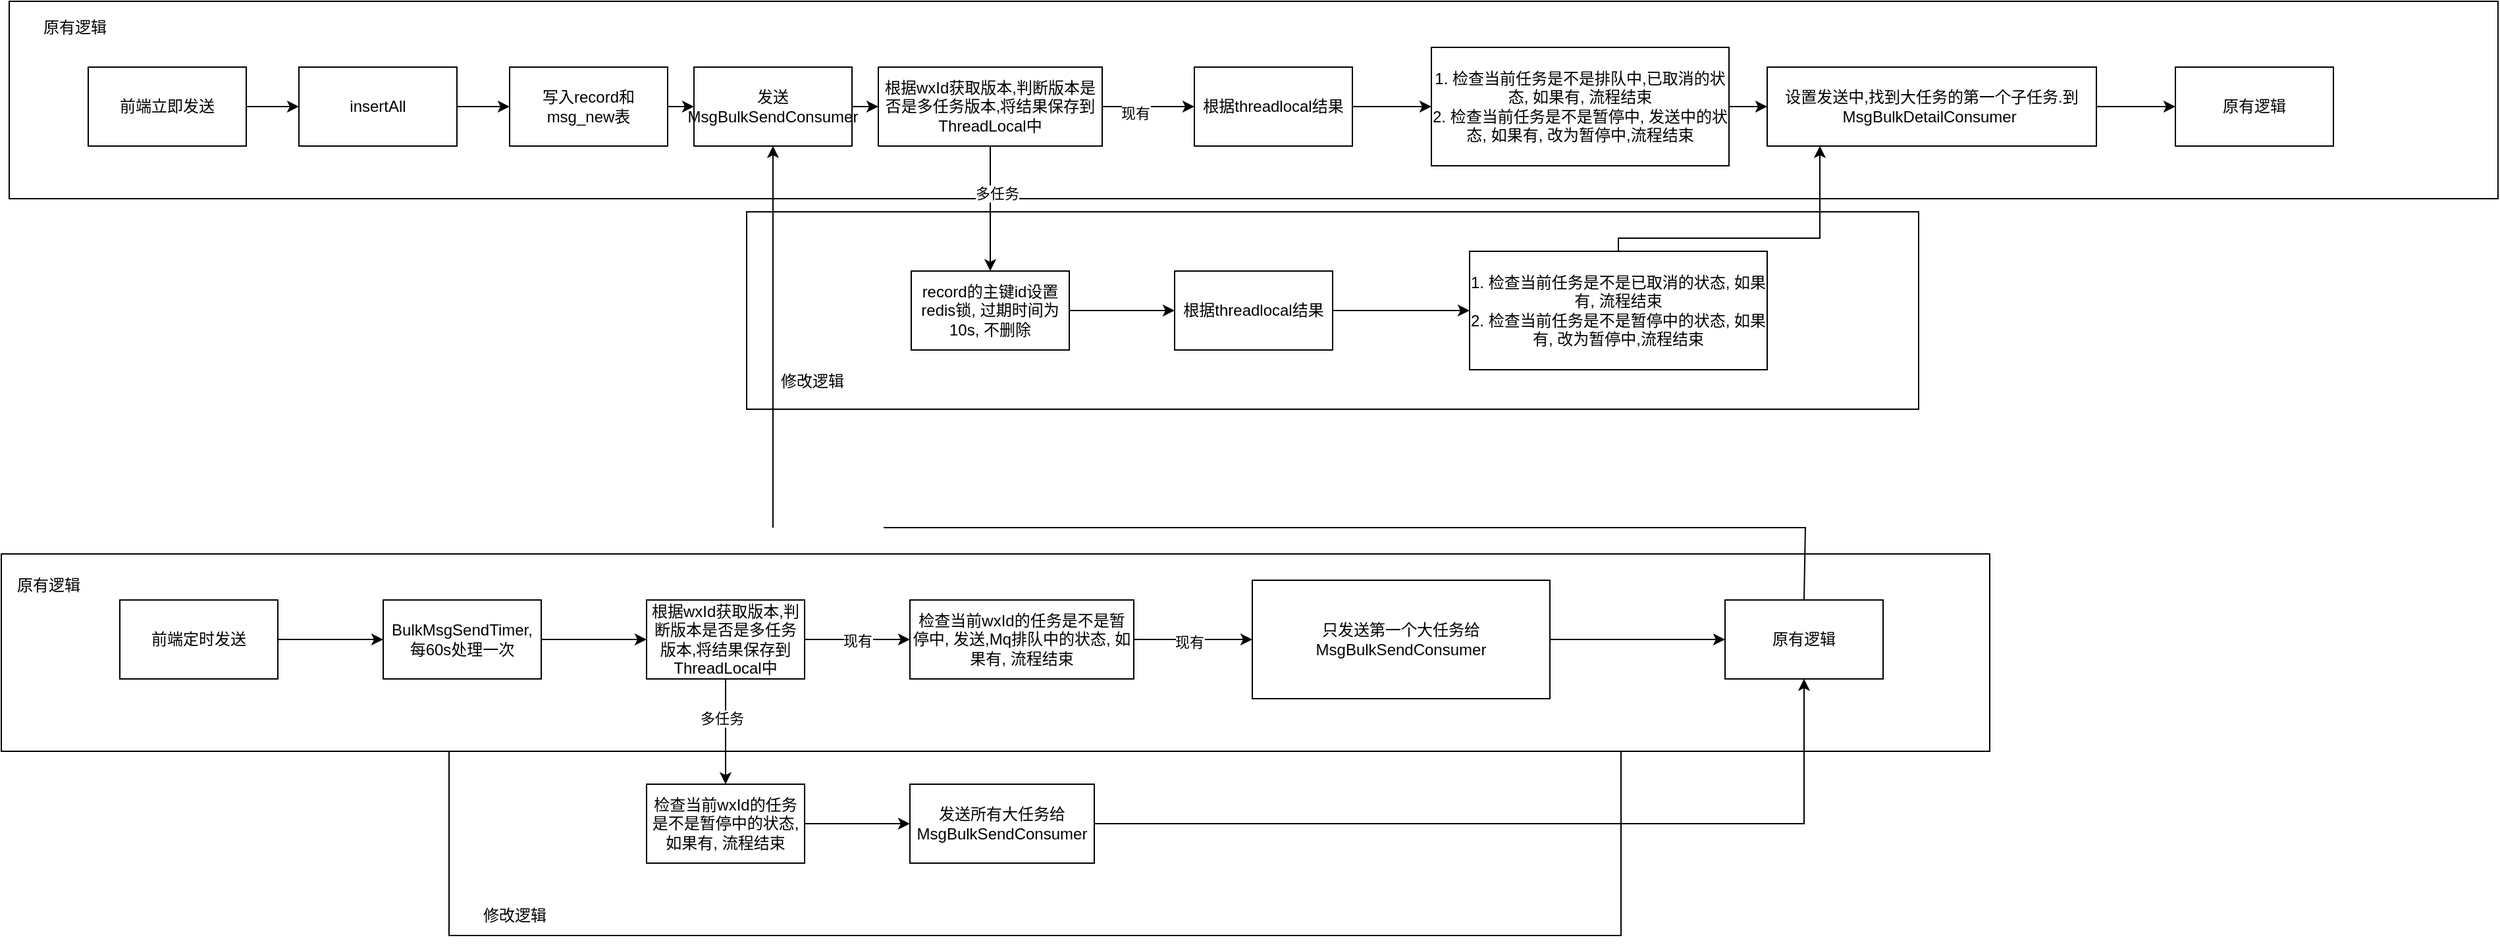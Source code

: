 <mxfile version="21.7.1" type="github">
  <diagram name="第 1 页" id="apNaEhyamkYL7sytxcvm">
    <mxGraphModel dx="2985" dy="1468" grid="1" gridSize="10" guides="1" tooltips="1" connect="1" arrows="1" fold="1" page="1" pageScale="1" pageWidth="1169" pageHeight="827" math="0" shadow="0">
      <root>
        <mxCell id="0" />
        <mxCell id="1" parent="0" />
        <mxCell id="iOnOOWXSFDz_phXrUZbb-76" value="" style="rounded=0;whiteSpace=none;html=1;" vertex="1" parent="1">
          <mxGeometry x="394" y="680" width="890" height="140" as="geometry" />
        </mxCell>
        <mxCell id="iOnOOWXSFDz_phXrUZbb-73" value="" style="rounded=0;whiteSpace=none;html=1;" vertex="1" parent="1">
          <mxGeometry x="54" y="530" width="1510" height="150" as="geometry" />
        </mxCell>
        <mxCell id="iOnOOWXSFDz_phXrUZbb-26" value="" style="rounded=0;whiteSpace=none;html=1;" vertex="1" parent="1">
          <mxGeometry x="60" y="110" width="1890" height="150" as="geometry" />
        </mxCell>
        <mxCell id="iOnOOWXSFDz_phXrUZbb-25" value="" style="rounded=0;whiteSpace=none;html=1;" vertex="1" parent="1">
          <mxGeometry x="620" y="270" width="890" height="150" as="geometry" />
        </mxCell>
        <mxCell id="iOnOOWXSFDz_phXrUZbb-3" value="" style="edgeStyle=orthogonalEdgeStyle;rounded=0;orthogonalLoop=1;jettySize=auto;html=1;" edge="1" parent="1" source="iOnOOWXSFDz_phXrUZbb-1" target="iOnOOWXSFDz_phXrUZbb-2">
          <mxGeometry relative="1" as="geometry" />
        </mxCell>
        <mxCell id="iOnOOWXSFDz_phXrUZbb-1" value="前端立即发送" style="rounded=0;whiteSpace=wrap;html=1;" vertex="1" parent="1">
          <mxGeometry x="120" y="160" width="120" height="60" as="geometry" />
        </mxCell>
        <mxCell id="iOnOOWXSFDz_phXrUZbb-5" value="" style="edgeStyle=orthogonalEdgeStyle;rounded=0;orthogonalLoop=1;jettySize=auto;html=1;" edge="1" parent="1" source="iOnOOWXSFDz_phXrUZbb-2" target="iOnOOWXSFDz_phXrUZbb-4">
          <mxGeometry relative="1" as="geometry" />
        </mxCell>
        <mxCell id="iOnOOWXSFDz_phXrUZbb-2" value="insertAll" style="whiteSpace=wrap;html=1;rounded=0;" vertex="1" parent="1">
          <mxGeometry x="280" y="160" width="120" height="60" as="geometry" />
        </mxCell>
        <mxCell id="iOnOOWXSFDz_phXrUZbb-50" value="" style="edgeStyle=orthogonalEdgeStyle;rounded=0;orthogonalLoop=1;jettySize=auto;html=1;" edge="1" parent="1" source="iOnOOWXSFDz_phXrUZbb-4" target="iOnOOWXSFDz_phXrUZbb-49">
          <mxGeometry relative="1" as="geometry" />
        </mxCell>
        <mxCell id="iOnOOWXSFDz_phXrUZbb-4" value="写入record和msg_new表" style="whiteSpace=wrap;html=1;rounded=0;" vertex="1" parent="1">
          <mxGeometry x="440" y="160" width="120" height="60" as="geometry" />
        </mxCell>
        <mxCell id="iOnOOWXSFDz_phXrUZbb-24" value="" style="edgeStyle=orthogonalEdgeStyle;rounded=0;orthogonalLoop=1;jettySize=auto;html=1;" edge="1" parent="1" source="iOnOOWXSFDz_phXrUZbb-6" target="iOnOOWXSFDz_phXrUZbb-23">
          <mxGeometry relative="1" as="geometry" />
        </mxCell>
        <mxCell id="iOnOOWXSFDz_phXrUZbb-42" value="多任务" style="edgeLabel;html=1;align=center;verticalAlign=middle;resizable=0;points=[];" vertex="1" connectable="0" parent="iOnOOWXSFDz_phXrUZbb-24">
          <mxGeometry x="-0.239" y="5" relative="1" as="geometry">
            <mxPoint as="offset" />
          </mxGeometry>
        </mxCell>
        <mxCell id="iOnOOWXSFDz_phXrUZbb-53" value="" style="edgeStyle=orthogonalEdgeStyle;rounded=0;orthogonalLoop=1;jettySize=auto;html=1;" edge="1" parent="1" source="iOnOOWXSFDz_phXrUZbb-6" target="iOnOOWXSFDz_phXrUZbb-52">
          <mxGeometry relative="1" as="geometry" />
        </mxCell>
        <mxCell id="iOnOOWXSFDz_phXrUZbb-54" value="现有" style="edgeLabel;html=1;align=center;verticalAlign=middle;resizable=0;points=[];" vertex="1" connectable="0" parent="iOnOOWXSFDz_phXrUZbb-53">
          <mxGeometry x="-0.302" y="-5" relative="1" as="geometry">
            <mxPoint as="offset" />
          </mxGeometry>
        </mxCell>
        <mxCell id="iOnOOWXSFDz_phXrUZbb-6" value="根据wxId获取版本,判断版本是否是多任务版本,将结果保存到ThreadLocal中" style="whiteSpace=wrap;html=1;rounded=0;" vertex="1" parent="1">
          <mxGeometry x="720" y="160" width="170" height="60" as="geometry" />
        </mxCell>
        <mxCell id="iOnOOWXSFDz_phXrUZbb-12" value="" style="edgeStyle=orthogonalEdgeStyle;rounded=0;orthogonalLoop=1;jettySize=auto;html=1;" edge="1" parent="1" source="iOnOOWXSFDz_phXrUZbb-9" target="iOnOOWXSFDz_phXrUZbb-11">
          <mxGeometry relative="1" as="geometry">
            <Array as="points">
              <mxPoint x="1282" y="290" />
              <mxPoint x="1435" y="290" />
            </Array>
          </mxGeometry>
        </mxCell>
        <mxCell id="iOnOOWXSFDz_phXrUZbb-9" value="1. 检查当前任务是不是已取消的状态, 如果有, 流程结束&lt;br&gt;2. 检查当前任务是不是暂停中的状态, 如果有, 改为暂停中,流程结束" style="whiteSpace=wrap;html=1;rounded=0;" vertex="1" parent="1">
          <mxGeometry x="1169" y="300" width="226" height="90" as="geometry" />
        </mxCell>
        <mxCell id="iOnOOWXSFDz_phXrUZbb-22" value="" style="edgeStyle=orthogonalEdgeStyle;rounded=0;orthogonalLoop=1;jettySize=auto;html=1;" edge="1" parent="1" source="iOnOOWXSFDz_phXrUZbb-11" target="iOnOOWXSFDz_phXrUZbb-21">
          <mxGeometry relative="1" as="geometry" />
        </mxCell>
        <mxCell id="iOnOOWXSFDz_phXrUZbb-11" value="设置发送中,找到大任务的第一个子任务.到MsgBulkDetailConsumer&lt;span style=&quot;background-color: initial;&quot;&gt;&amp;nbsp;&lt;/span&gt;" style="whiteSpace=wrap;html=1;rounded=0;" vertex="1" parent="1">
          <mxGeometry x="1395" y="160" width="250" height="60" as="geometry" />
        </mxCell>
        <mxCell id="iOnOOWXSFDz_phXrUZbb-14" value="" style="edgeStyle=orthogonalEdgeStyle;rounded=0;orthogonalLoop=1;jettySize=auto;html=1;" edge="1" parent="1" source="iOnOOWXSFDz_phXrUZbb-13" target="iOnOOWXSFDz_phXrUZbb-11">
          <mxGeometry relative="1" as="geometry" />
        </mxCell>
        <mxCell id="iOnOOWXSFDz_phXrUZbb-13" value="1. 检查当前任务是不是排队中,已取消的状态, 如果有, 流程结束&lt;br&gt;2. 检查当前任务是不是暂停中, 发送中的状态, 如果有, 改为暂停中,流程结束" style="whiteSpace=wrap;html=1;rounded=0;" vertex="1" parent="1">
          <mxGeometry x="1140" y="145" width="226" height="90" as="geometry" />
        </mxCell>
        <mxCell id="iOnOOWXSFDz_phXrUZbb-21" value="原有逻辑" style="whiteSpace=wrap;html=1;rounded=0;" vertex="1" parent="1">
          <mxGeometry x="1705" y="160" width="120" height="60" as="geometry" />
        </mxCell>
        <mxCell id="iOnOOWXSFDz_phXrUZbb-45" value="" style="edgeStyle=orthogonalEdgeStyle;rounded=0;orthogonalLoop=1;jettySize=auto;html=1;" edge="1" parent="1" source="iOnOOWXSFDz_phXrUZbb-23" target="iOnOOWXSFDz_phXrUZbb-44">
          <mxGeometry relative="1" as="geometry" />
        </mxCell>
        <mxCell id="iOnOOWXSFDz_phXrUZbb-23" value="record的主键id设置redis锁, 过期时间为10s, 不删除" style="whiteSpace=wrap;html=1;rounded=0;" vertex="1" parent="1">
          <mxGeometry x="745" y="315" width="120" height="60" as="geometry" />
        </mxCell>
        <mxCell id="iOnOOWXSFDz_phXrUZbb-27" value="修改逻辑" style="text;html=1;strokeColor=none;fillColor=none;align=center;verticalAlign=middle;whiteSpace=wrap;rounded=0;" vertex="1" parent="1">
          <mxGeometry x="640" y="384" width="60" height="30" as="geometry" />
        </mxCell>
        <mxCell id="iOnOOWXSFDz_phXrUZbb-28" value="原有逻辑" style="text;html=1;strokeColor=none;fillColor=none;align=center;verticalAlign=middle;whiteSpace=wrap;rounded=0;" vertex="1" parent="1">
          <mxGeometry x="80" y="115" width="60" height="30" as="geometry" />
        </mxCell>
        <mxCell id="iOnOOWXSFDz_phXrUZbb-30" value="" style="edgeStyle=orthogonalEdgeStyle;rounded=0;orthogonalLoop=1;jettySize=auto;html=1;" edge="1" parent="1" source="iOnOOWXSFDz_phXrUZbb-31" target="iOnOOWXSFDz_phXrUZbb-33">
          <mxGeometry relative="1" as="geometry" />
        </mxCell>
        <mxCell id="iOnOOWXSFDz_phXrUZbb-31" value="前端定时发送" style="rounded=0;whiteSpace=wrap;html=1;" vertex="1" parent="1">
          <mxGeometry x="144" y="565" width="120" height="60" as="geometry" />
        </mxCell>
        <mxCell id="iOnOOWXSFDz_phXrUZbb-32" value="" style="edgeStyle=orthogonalEdgeStyle;rounded=0;orthogonalLoop=1;jettySize=auto;html=1;" edge="1" parent="1" source="iOnOOWXSFDz_phXrUZbb-33" target="iOnOOWXSFDz_phXrUZbb-35">
          <mxGeometry relative="1" as="geometry" />
        </mxCell>
        <mxCell id="iOnOOWXSFDz_phXrUZbb-33" value="BulkMsgSendTimer, 每60s处理一次" style="whiteSpace=wrap;html=1;rounded=0;" vertex="1" parent="1">
          <mxGeometry x="344" y="565" width="120" height="60" as="geometry" />
        </mxCell>
        <mxCell id="iOnOOWXSFDz_phXrUZbb-34" value="" style="edgeStyle=orthogonalEdgeStyle;rounded=0;orthogonalLoop=1;jettySize=auto;html=1;" edge="1" parent="1" source="iOnOOWXSFDz_phXrUZbb-35" target="iOnOOWXSFDz_phXrUZbb-38">
          <mxGeometry relative="1" as="geometry" />
        </mxCell>
        <mxCell id="iOnOOWXSFDz_phXrUZbb-59" value="现有" style="edgeLabel;html=1;align=center;verticalAlign=middle;resizable=0;points=[];" vertex="1" connectable="0" parent="iOnOOWXSFDz_phXrUZbb-34">
          <mxGeometry y="-1" relative="1" as="geometry">
            <mxPoint as="offset" />
          </mxGeometry>
        </mxCell>
        <mxCell id="iOnOOWXSFDz_phXrUZbb-61" value="" style="edgeStyle=orthogonalEdgeStyle;rounded=0;orthogonalLoop=1;jettySize=auto;html=1;" edge="1" parent="1" source="iOnOOWXSFDz_phXrUZbb-35" target="iOnOOWXSFDz_phXrUZbb-60">
          <mxGeometry relative="1" as="geometry" />
        </mxCell>
        <mxCell id="iOnOOWXSFDz_phXrUZbb-62" value="多任务" style="edgeLabel;html=1;align=center;verticalAlign=middle;resizable=0;points=[];" vertex="1" connectable="0" parent="iOnOOWXSFDz_phXrUZbb-61">
          <mxGeometry x="-0.263" y="-3" relative="1" as="geometry">
            <mxPoint as="offset" />
          </mxGeometry>
        </mxCell>
        <mxCell id="iOnOOWXSFDz_phXrUZbb-35" value="根据wxId获取版本,判断版本是否是多任务版本,将结果保存到ThreadLocal中" style="whiteSpace=wrap;html=1;rounded=0;" vertex="1" parent="1">
          <mxGeometry x="544" y="565" width="120" height="60" as="geometry" />
        </mxCell>
        <mxCell id="iOnOOWXSFDz_phXrUZbb-36" value="" style="edgeStyle=orthogonalEdgeStyle;rounded=0;orthogonalLoop=1;jettySize=auto;html=1;" edge="1" parent="1" source="iOnOOWXSFDz_phXrUZbb-38" target="iOnOOWXSFDz_phXrUZbb-39">
          <mxGeometry relative="1" as="geometry" />
        </mxCell>
        <mxCell id="iOnOOWXSFDz_phXrUZbb-37" value="现有" style="edgeLabel;html=1;align=center;verticalAlign=middle;resizable=0;points=[];" vertex="1" connectable="0" parent="iOnOOWXSFDz_phXrUZbb-36">
          <mxGeometry x="-0.067" y="-1" relative="1" as="geometry">
            <mxPoint y="1" as="offset" />
          </mxGeometry>
        </mxCell>
        <mxCell id="iOnOOWXSFDz_phXrUZbb-38" value="检查当前wxId的任务是不是暂停中, 发送,Mq排队中的状态, 如果有, 流程结束" style="whiteSpace=wrap;html=1;rounded=0;" vertex="1" parent="1">
          <mxGeometry x="744" y="565" width="170" height="60" as="geometry" />
        </mxCell>
        <mxCell id="iOnOOWXSFDz_phXrUZbb-66" value="" style="edgeStyle=orthogonalEdgeStyle;rounded=0;orthogonalLoop=1;jettySize=auto;html=1;" edge="1" parent="1" source="iOnOOWXSFDz_phXrUZbb-39" target="iOnOOWXSFDz_phXrUZbb-65">
          <mxGeometry relative="1" as="geometry" />
        </mxCell>
        <mxCell id="iOnOOWXSFDz_phXrUZbb-39" value="只发送第一个大任务给MsgBulkSendConsumer" style="whiteSpace=wrap;html=1;rounded=0;" vertex="1" parent="1">
          <mxGeometry x="1004" y="550" width="226" height="90" as="geometry" />
        </mxCell>
        <mxCell id="iOnOOWXSFDz_phXrUZbb-46" value="" style="edgeStyle=orthogonalEdgeStyle;rounded=0;orthogonalLoop=1;jettySize=auto;html=1;" edge="1" parent="1" source="iOnOOWXSFDz_phXrUZbb-44" target="iOnOOWXSFDz_phXrUZbb-9">
          <mxGeometry relative="1" as="geometry" />
        </mxCell>
        <mxCell id="iOnOOWXSFDz_phXrUZbb-44" value="根据threadlocal结果" style="whiteSpace=wrap;html=1;rounded=0;" vertex="1" parent="1">
          <mxGeometry x="945" y="315" width="120" height="60" as="geometry" />
        </mxCell>
        <mxCell id="iOnOOWXSFDz_phXrUZbb-49" value="发送MsgBulkSendConsumer" style="whiteSpace=wrap;html=1;rounded=0;" vertex="1" parent="1">
          <mxGeometry x="580" y="160" width="120" height="60" as="geometry" />
        </mxCell>
        <mxCell id="iOnOOWXSFDz_phXrUZbb-51" value="" style="endArrow=classic;html=1;rounded=0;exitX=1;exitY=0.5;exitDx=0;exitDy=0;entryX=0;entryY=0.5;entryDx=0;entryDy=0;" edge="1" parent="1" source="iOnOOWXSFDz_phXrUZbb-49" target="iOnOOWXSFDz_phXrUZbb-6">
          <mxGeometry width="50" height="50" relative="1" as="geometry">
            <mxPoint x="830" y="360" as="sourcePoint" />
            <mxPoint x="880" y="310" as="targetPoint" />
          </mxGeometry>
        </mxCell>
        <mxCell id="iOnOOWXSFDz_phXrUZbb-58" value="" style="edgeStyle=orthogonalEdgeStyle;rounded=0;orthogonalLoop=1;jettySize=auto;html=1;" edge="1" parent="1" source="iOnOOWXSFDz_phXrUZbb-52" target="iOnOOWXSFDz_phXrUZbb-13">
          <mxGeometry relative="1" as="geometry" />
        </mxCell>
        <mxCell id="iOnOOWXSFDz_phXrUZbb-52" value="根据threadlocal结果" style="whiteSpace=wrap;html=1;rounded=0;" vertex="1" parent="1">
          <mxGeometry x="960" y="160" width="120" height="60" as="geometry" />
        </mxCell>
        <mxCell id="iOnOOWXSFDz_phXrUZbb-64" value="" style="edgeStyle=orthogonalEdgeStyle;rounded=0;orthogonalLoop=1;jettySize=auto;html=1;" edge="1" parent="1" source="iOnOOWXSFDz_phXrUZbb-60" target="iOnOOWXSFDz_phXrUZbb-63">
          <mxGeometry relative="1" as="geometry" />
        </mxCell>
        <mxCell id="iOnOOWXSFDz_phXrUZbb-60" value="检查当前wxId的任务是不是暂停中的状态, 如果有, 流程结束" style="whiteSpace=wrap;html=1;rounded=0;" vertex="1" parent="1">
          <mxGeometry x="544" y="705" width="120" height="60" as="geometry" />
        </mxCell>
        <mxCell id="iOnOOWXSFDz_phXrUZbb-68" value="" style="edgeStyle=orthogonalEdgeStyle;rounded=0;orthogonalLoop=1;jettySize=auto;html=1;entryX=0.5;entryY=1;entryDx=0;entryDy=0;exitX=1;exitY=0.5;exitDx=0;exitDy=0;" edge="1" parent="1" source="iOnOOWXSFDz_phXrUZbb-63" target="iOnOOWXSFDz_phXrUZbb-65">
          <mxGeometry relative="1" as="geometry">
            <mxPoint x="974" y="735" as="targetPoint" />
          </mxGeometry>
        </mxCell>
        <mxCell id="iOnOOWXSFDz_phXrUZbb-63" value="发送所有大任务给MsgBulkSendConsumer" style="whiteSpace=wrap;html=1;rounded=0;" vertex="1" parent="1">
          <mxGeometry x="744" y="705" width="140" height="60" as="geometry" />
        </mxCell>
        <mxCell id="iOnOOWXSFDz_phXrUZbb-65" value="原有逻辑" style="whiteSpace=wrap;html=1;rounded=0;" vertex="1" parent="1">
          <mxGeometry x="1363" y="565" width="120" height="60" as="geometry" />
        </mxCell>
        <mxCell id="iOnOOWXSFDz_phXrUZbb-71" value="" style="endArrow=classic;html=1;rounded=0;" edge="1" parent="1" target="iOnOOWXSFDz_phXrUZbb-49">
          <mxGeometry width="50" height="50" relative="1" as="geometry">
            <mxPoint x="640" y="510" as="sourcePoint" />
            <mxPoint x="720" y="440" as="targetPoint" />
          </mxGeometry>
        </mxCell>
        <mxCell id="iOnOOWXSFDz_phXrUZbb-72" value="" style="endArrow=none;html=1;rounded=0;entryX=0.5;entryY=0;entryDx=0;entryDy=0;" edge="1" parent="1" target="iOnOOWXSFDz_phXrUZbb-65">
          <mxGeometry width="50" height="50" relative="1" as="geometry">
            <mxPoint x="724" y="510" as="sourcePoint" />
            <mxPoint x="804" y="440" as="targetPoint" />
            <Array as="points">
              <mxPoint x="1424" y="510" />
            </Array>
          </mxGeometry>
        </mxCell>
        <mxCell id="iOnOOWXSFDz_phXrUZbb-74" value="&lt;span style=&quot;color: rgb(0, 0, 0); font-family: Helvetica; font-size: 12px; font-style: normal; font-variant-ligatures: normal; font-variant-caps: normal; font-weight: 400; letter-spacing: normal; orphans: 2; text-align: center; text-indent: 0px; text-transform: none; widows: 2; word-spacing: 0px; -webkit-text-stroke-width: 0px; background-color: rgb(251, 251, 251); text-decoration-thickness: initial; text-decoration-style: initial; text-decoration-color: initial; float: none; display: inline !important;&quot;&gt;原有逻辑&lt;/span&gt;" style="text;whiteSpace=wrap;html=1;" vertex="1" parent="1">
          <mxGeometry x="64" y="540" width="80" height="40" as="geometry" />
        </mxCell>
        <mxCell id="iOnOOWXSFDz_phXrUZbb-75" value="修改逻辑" style="text;html=1;strokeColor=none;fillColor=none;align=center;verticalAlign=middle;whiteSpace=wrap;rounded=0;" vertex="1" parent="1">
          <mxGeometry x="414" y="790" width="60" height="30" as="geometry" />
        </mxCell>
        <mxCell id="iOnOOWXSFDz_phXrUZbb-78" style="edgeStyle=orthogonalEdgeStyle;rounded=0;orthogonalLoop=1;jettySize=auto;html=1;exitX=0.5;exitY=1;exitDx=0;exitDy=0;" edge="1" parent="1" source="iOnOOWXSFDz_phXrUZbb-76" target="iOnOOWXSFDz_phXrUZbb-76">
          <mxGeometry relative="1" as="geometry" />
        </mxCell>
      </root>
    </mxGraphModel>
  </diagram>
</mxfile>
